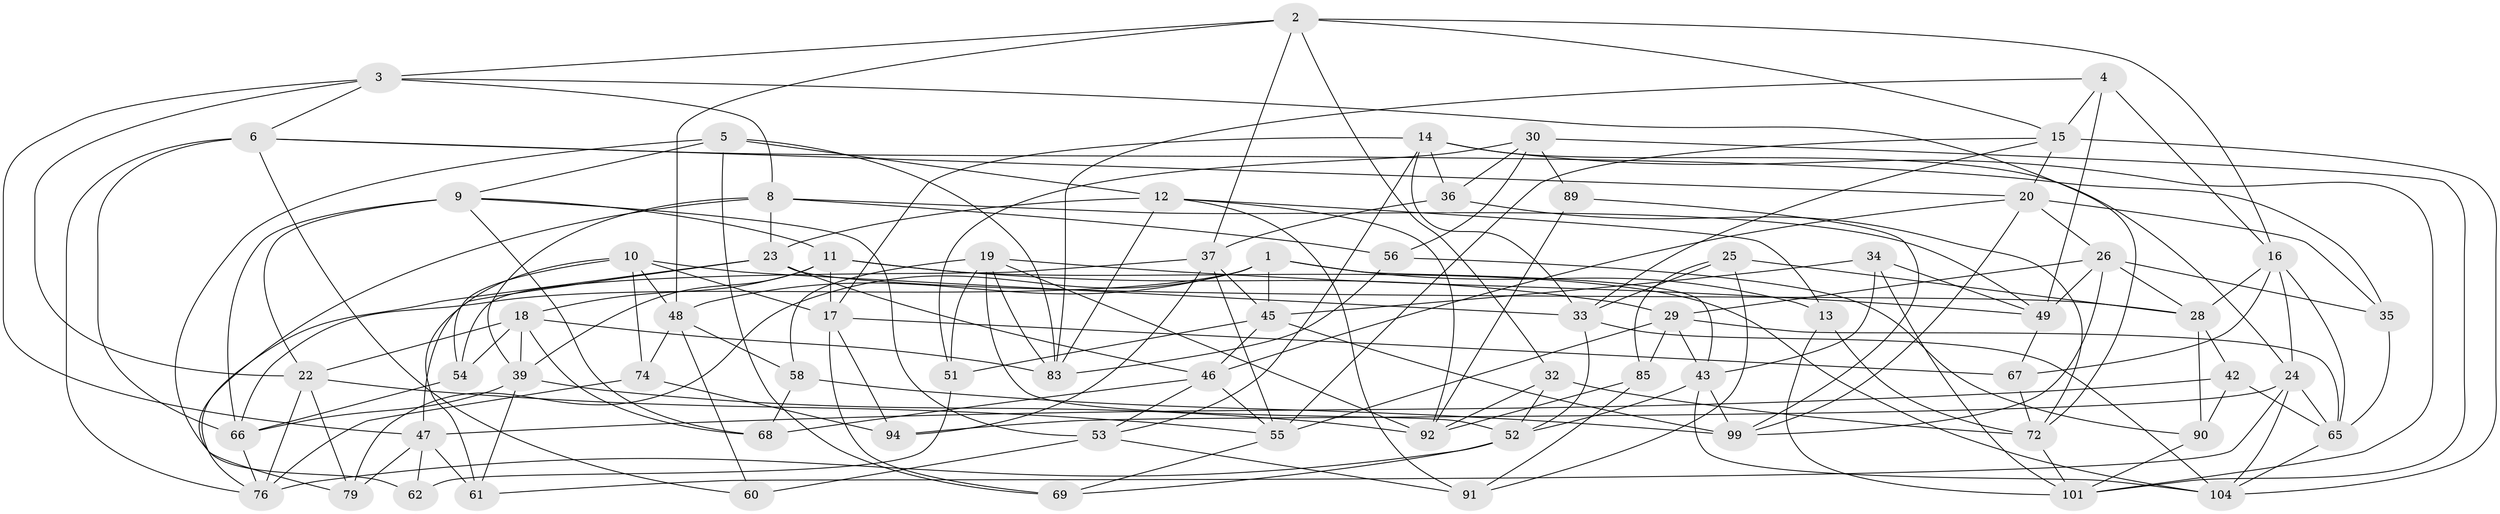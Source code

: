 // original degree distribution, {4: 1.0}
// Generated by graph-tools (version 1.1) at 2025/11/02/27/25 16:11:42]
// undirected, 70 vertices, 182 edges
graph export_dot {
graph [start="1"]
  node [color=gray90,style=filled];
  1 [super="+77"];
  2 [super="+98"];
  3 [super="+7"];
  4;
  5 [super="+57"];
  6 [super="+40"];
  8 [super="+63"];
  9 [super="+81"];
  10 [super="+105"];
  11 [super="+84"];
  12 [super="+41"];
  13;
  14 [super="+111"];
  15 [super="+97"];
  16 [super="+27"];
  17 [super="+106"];
  18 [super="+21"];
  19 [super="+44"];
  20 [super="+50"];
  22 [super="+59"];
  23 [super="+31"];
  24 [super="+38"];
  25;
  26 [super="+110"];
  28 [super="+86"];
  29 [super="+93"];
  30 [super="+95"];
  32;
  33 [super="+88"];
  34;
  35;
  36;
  37 [super="+78"];
  39 [super="+75"];
  42;
  43 [super="+70"];
  45 [super="+80"];
  46 [super="+115"];
  47 [super="+96"];
  48 [super="+108"];
  49 [super="+102"];
  51;
  52 [super="+73"];
  53 [super="+64"];
  54;
  55 [super="+87"];
  56;
  58;
  60;
  61;
  62;
  65 [super="+82"];
  66 [super="+71"];
  67;
  68;
  69;
  72 [super="+113"];
  74;
  76 [super="+114"];
  79;
  83 [super="+100"];
  85;
  89;
  90;
  91;
  92 [super="+103"];
  94;
  99 [super="+107"];
  101 [super="+112"];
  104 [super="+109"];
  1 -- 13;
  1 -- 43;
  1 -- 45;
  1 -- 48;
  1 -- 66;
  1 -- 79;
  2 -- 16;
  2 -- 3;
  2 -- 48;
  2 -- 32;
  2 -- 37;
  2 -- 15;
  3 -- 47;
  3 -- 8;
  3 -- 6;
  3 -- 72;
  3 -- 22;
  4 -- 15;
  4 -- 16;
  4 -- 49;
  4 -- 83;
  5 -- 62 [weight=2];
  5 -- 83;
  5 -- 9;
  5 -- 69;
  5 -- 12;
  6 -- 35;
  6 -- 76;
  6 -- 20;
  6 -- 60;
  6 -- 66;
  8 -- 79;
  8 -- 56;
  8 -- 39;
  8 -- 23;
  8 -- 49;
  9 -- 68;
  9 -- 22;
  9 -- 11;
  9 -- 53;
  9 -- 66;
  10 -- 33;
  10 -- 74;
  10 -- 48;
  10 -- 17;
  10 -- 61;
  10 -- 54;
  11 -- 17;
  11 -- 39;
  11 -- 104;
  11 -- 18;
  11 -- 29;
  12 -- 83;
  12 -- 92;
  12 -- 91;
  12 -- 13;
  12 -- 23;
  13 -- 101;
  13 -- 72;
  14 -- 36;
  14 -- 24;
  14 -- 101;
  14 -- 33;
  14 -- 17;
  14 -- 53;
  15 -- 55;
  15 -- 104;
  15 -- 33;
  15 -- 20;
  16 -- 67;
  16 -- 24;
  16 -- 65;
  16 -- 28;
  17 -- 67;
  17 -- 69;
  17 -- 94;
  18 -- 68;
  18 -- 83;
  18 -- 22;
  18 -- 54;
  18 -- 39;
  19 -- 58;
  19 -- 51;
  19 -- 92;
  19 -- 49;
  19 -- 52;
  19 -- 83;
  20 -- 26;
  20 -- 35;
  20 -- 99;
  20 -- 46;
  22 -- 79;
  22 -- 55;
  22 -- 76;
  23 -- 46;
  23 -- 47;
  23 -- 76;
  23 -- 28;
  24 -- 94;
  24 -- 104;
  24 -- 61;
  24 -- 65;
  25 -- 28;
  25 -- 85;
  25 -- 91;
  25 -- 33;
  26 -- 35;
  26 -- 29;
  26 -- 49;
  26 -- 99;
  26 -- 28;
  28 -- 90;
  28 -- 42;
  29 -- 85;
  29 -- 65;
  29 -- 43;
  29 -- 55;
  30 -- 89 [weight=2];
  30 -- 36;
  30 -- 101;
  30 -- 56;
  30 -- 51;
  32 -- 72;
  32 -- 92;
  32 -- 52;
  33 -- 52;
  33 -- 104;
  34 -- 49;
  34 -- 45;
  34 -- 101;
  34 -- 43;
  35 -- 65;
  36 -- 72;
  36 -- 37;
  37 -- 54;
  37 -- 55;
  37 -- 45;
  37 -- 94;
  39 -- 66;
  39 -- 92;
  39 -- 61;
  42 -- 90;
  42 -- 65;
  42 -- 47;
  43 -- 99;
  43 -- 104;
  43 -- 52;
  45 -- 46;
  45 -- 99;
  45 -- 51;
  46 -- 55;
  46 -- 68;
  46 -- 53;
  47 -- 61;
  47 -- 79;
  47 -- 62;
  48 -- 60;
  48 -- 74;
  48 -- 58;
  49 -- 67;
  51 -- 62;
  52 -- 69;
  52 -- 76;
  53 -- 60 [weight=2];
  53 -- 91;
  54 -- 66;
  55 -- 69;
  56 -- 90;
  56 -- 83;
  58 -- 68;
  58 -- 99;
  65 -- 104;
  66 -- 76;
  67 -- 72;
  72 -- 101;
  74 -- 94;
  74 -- 76;
  85 -- 91;
  85 -- 92;
  89 -- 99;
  89 -- 92;
  90 -- 101;
}
